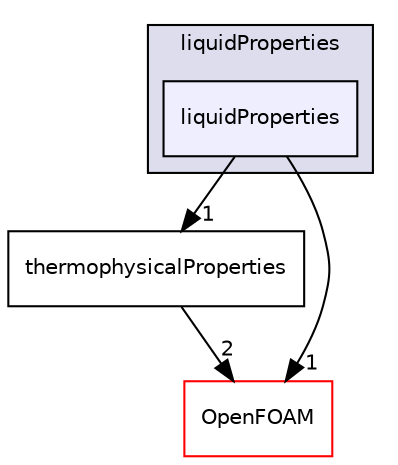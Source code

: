 digraph "src/thermophysicalModels/thermophysicalProperties/liquidProperties/liquidProperties" {
  bgcolor=transparent;
  compound=true
  node [ fontsize="10", fontname="Helvetica"];
  edge [ labelfontsize="10", labelfontname="Helvetica"];
  subgraph clusterdir_11d21976779a4654a263863a59c4e24a {
    graph [ bgcolor="#ddddee", pencolor="black", label="liquidProperties" fontname="Helvetica", fontsize="10", URL="dir_11d21976779a4654a263863a59c4e24a.html"]
  dir_fe7f8d8b1c2d5f5a435c66a0203ba76a [shape=box, label="liquidProperties", style="filled", fillcolor="#eeeeff", pencolor="black", URL="dir_fe7f8d8b1c2d5f5a435c66a0203ba76a.html"];
  }
  dir_4651bb69b7f292d2e02d8b506955ec59 [shape=box label="thermophysicalProperties" URL="dir_4651bb69b7f292d2e02d8b506955ec59.html"];
  dir_c5473ff19b20e6ec4dfe5c310b3778a8 [shape=box label="OpenFOAM" color="red" URL="dir_c5473ff19b20e6ec4dfe5c310b3778a8.html"];
  dir_4651bb69b7f292d2e02d8b506955ec59->dir_c5473ff19b20e6ec4dfe5c310b3778a8 [headlabel="2", labeldistance=1.5 headhref="dir_003938_002151.html"];
  dir_fe7f8d8b1c2d5f5a435c66a0203ba76a->dir_4651bb69b7f292d2e02d8b506955ec59 [headlabel="1", labeldistance=1.5 headhref="dir_003914_003938.html"];
  dir_fe7f8d8b1c2d5f5a435c66a0203ba76a->dir_c5473ff19b20e6ec4dfe5c310b3778a8 [headlabel="1", labeldistance=1.5 headhref="dir_003914_002151.html"];
}
